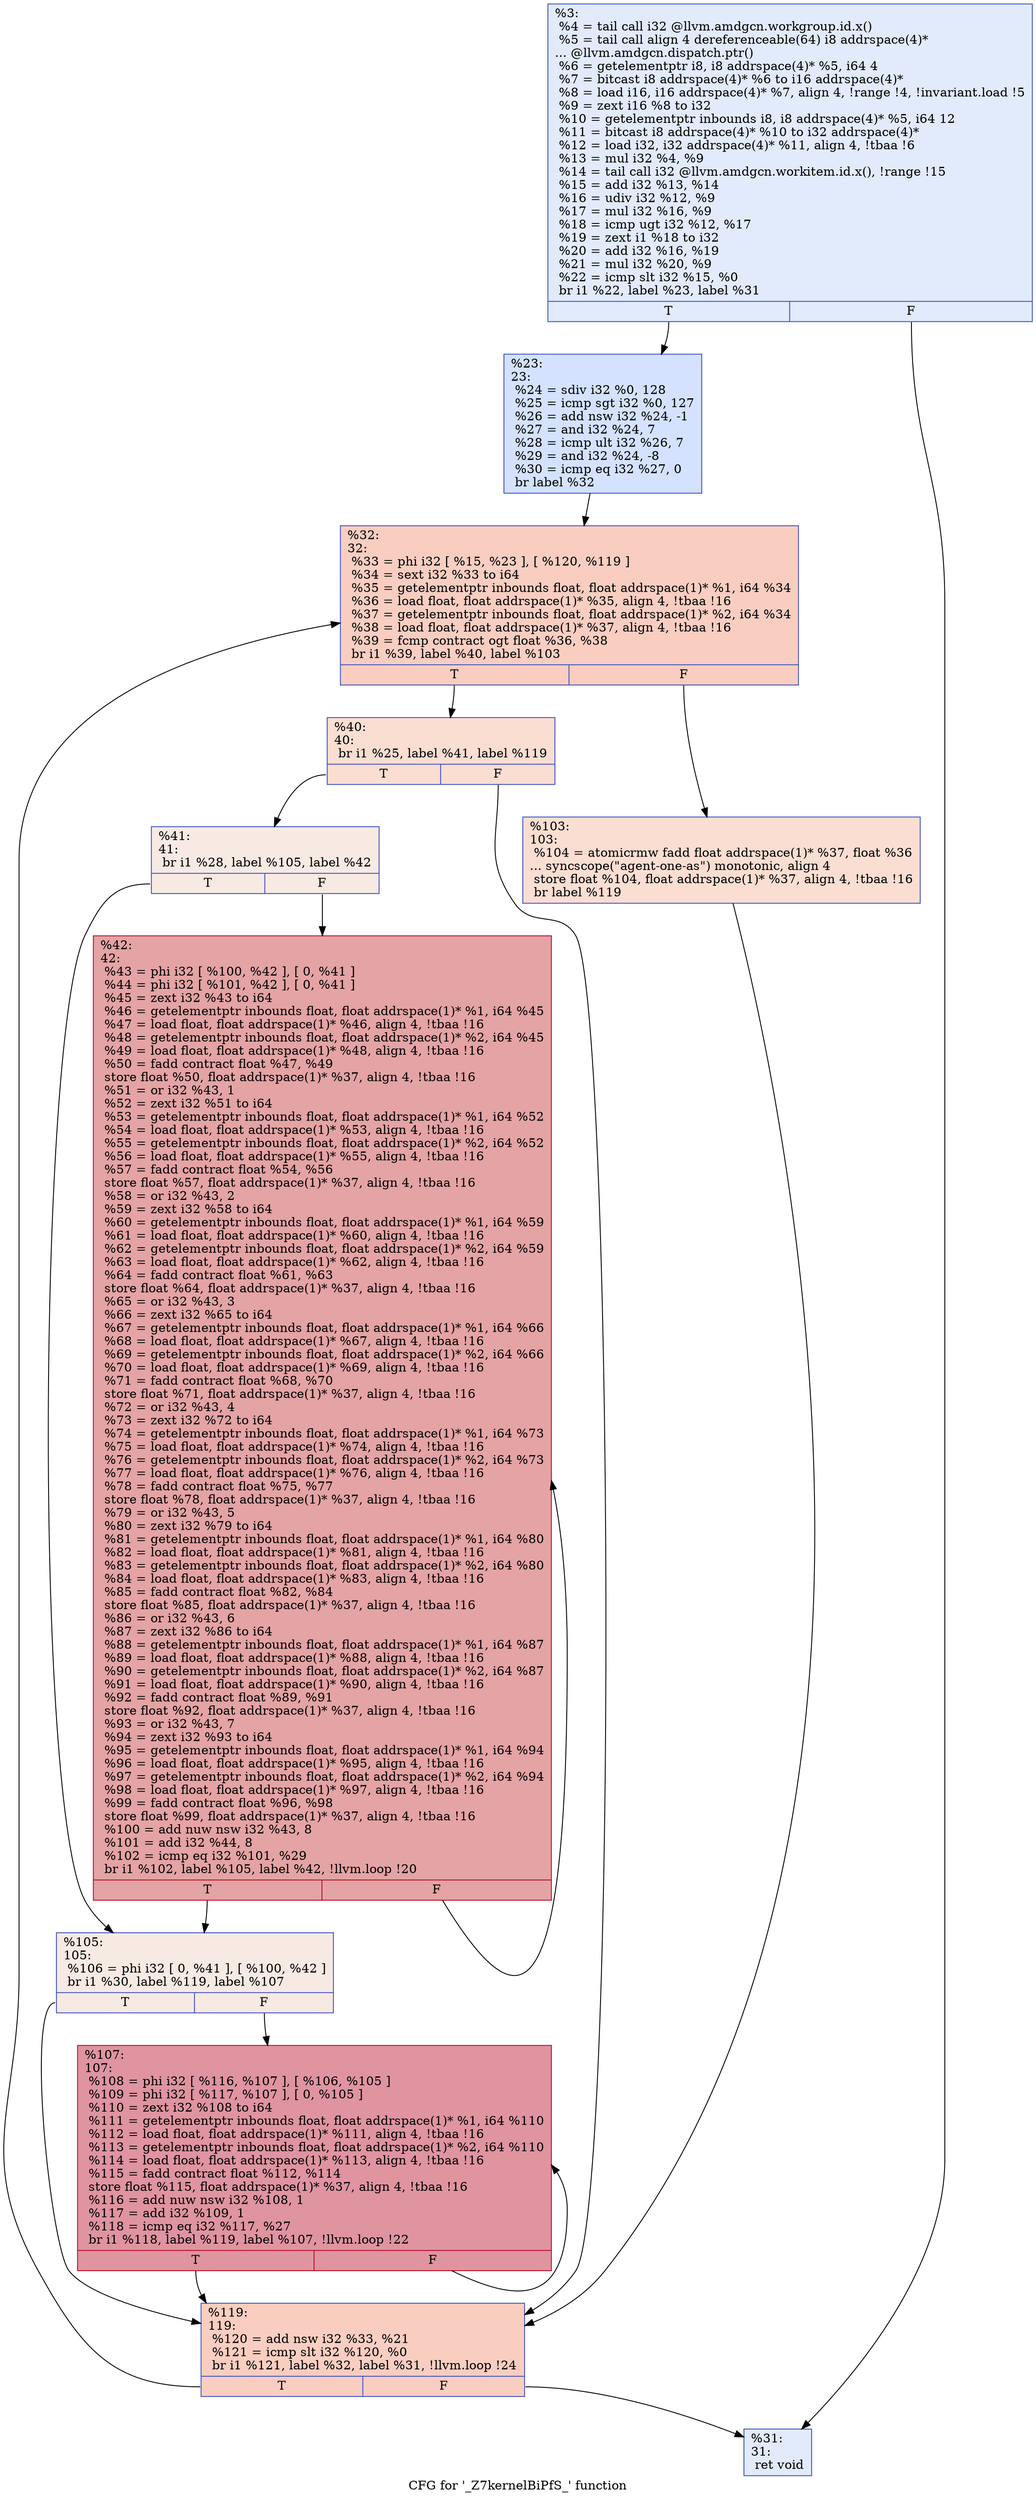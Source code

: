 digraph "CFG for '_Z7kernelBiPfS_' function" {
	label="CFG for '_Z7kernelBiPfS_' function";

	Node0x61aa860 [shape=record,color="#3d50c3ff", style=filled, fillcolor="#bbd1f870",label="{%3:\l  %4 = tail call i32 @llvm.amdgcn.workgroup.id.x()\l  %5 = tail call align 4 dereferenceable(64) i8 addrspace(4)*\l... @llvm.amdgcn.dispatch.ptr()\l  %6 = getelementptr i8, i8 addrspace(4)* %5, i64 4\l  %7 = bitcast i8 addrspace(4)* %6 to i16 addrspace(4)*\l  %8 = load i16, i16 addrspace(4)* %7, align 4, !range !4, !invariant.load !5\l  %9 = zext i16 %8 to i32\l  %10 = getelementptr inbounds i8, i8 addrspace(4)* %5, i64 12\l  %11 = bitcast i8 addrspace(4)* %10 to i32 addrspace(4)*\l  %12 = load i32, i32 addrspace(4)* %11, align 4, !tbaa !6\l  %13 = mul i32 %4, %9\l  %14 = tail call i32 @llvm.amdgcn.workitem.id.x(), !range !15\l  %15 = add i32 %13, %14\l  %16 = udiv i32 %12, %9\l  %17 = mul i32 %16, %9\l  %18 = icmp ugt i32 %12, %17\l  %19 = zext i1 %18 to i32\l  %20 = add i32 %16, %19\l  %21 = mul i32 %20, %9\l  %22 = icmp slt i32 %15, %0\l  br i1 %22, label %23, label %31\l|{<s0>T|<s1>F}}"];
	Node0x61aa860:s0 -> Node0x61ace20;
	Node0x61aa860:s1 -> Node0x61aceb0;
	Node0x61ace20 [shape=record,color="#3d50c3ff", style=filled, fillcolor="#9ebeff70",label="{%23:\l23:                                               \l  %24 = sdiv i32 %0, 128\l  %25 = icmp sgt i32 %0, 127\l  %26 = add nsw i32 %24, -1\l  %27 = and i32 %24, 7\l  %28 = icmp ult i32 %26, 7\l  %29 = and i32 %24, -8\l  %30 = icmp eq i32 %27, 0\l  br label %32\l}"];
	Node0x61ace20 -> Node0x61ad4d0;
	Node0x61aceb0 [shape=record,color="#3d50c3ff", style=filled, fillcolor="#bbd1f870",label="{%31:\l31:                                               \l  ret void\l}"];
	Node0x61ad4d0 [shape=record,color="#3d50c3ff", style=filled, fillcolor="#f2907270",label="{%32:\l32:                                               \l  %33 = phi i32 [ %15, %23 ], [ %120, %119 ]\l  %34 = sext i32 %33 to i64\l  %35 = getelementptr inbounds float, float addrspace(1)* %1, i64 %34\l  %36 = load float, float addrspace(1)* %35, align 4, !tbaa !16\l  %37 = getelementptr inbounds float, float addrspace(1)* %2, i64 %34\l  %38 = load float, float addrspace(1)* %37, align 4, !tbaa !16\l  %39 = fcmp contract ogt float %36, %38\l  br i1 %39, label %40, label %103\l|{<s0>T|<s1>F}}"];
	Node0x61ad4d0:s0 -> Node0x61ae2c0;
	Node0x61ad4d0:s1 -> Node0x61ae310;
	Node0x61ae2c0 [shape=record,color="#3d50c3ff", style=filled, fillcolor="#f7b59970",label="{%40:\l40:                                               \l  br i1 %25, label %41, label %119\l|{<s0>T|<s1>F}}"];
	Node0x61ae2c0:s0 -> Node0x61ae450;
	Node0x61ae2c0:s1 -> Node0x61aca90;
	Node0x61ae450 [shape=record,color="#3d50c3ff", style=filled, fillcolor="#eed0c070",label="{%41:\l41:                                               \l  br i1 %28, label %105, label %42\l|{<s0>T|<s1>F}}"];
	Node0x61ae450:s0 -> Node0x61ae550;
	Node0x61ae450:s1 -> Node0x61ae5a0;
	Node0x61ae5a0 [shape=record,color="#b70d28ff", style=filled, fillcolor="#c32e3170",label="{%42:\l42:                                               \l  %43 = phi i32 [ %100, %42 ], [ 0, %41 ]\l  %44 = phi i32 [ %101, %42 ], [ 0, %41 ]\l  %45 = zext i32 %43 to i64\l  %46 = getelementptr inbounds float, float addrspace(1)* %1, i64 %45\l  %47 = load float, float addrspace(1)* %46, align 4, !tbaa !16\l  %48 = getelementptr inbounds float, float addrspace(1)* %2, i64 %45\l  %49 = load float, float addrspace(1)* %48, align 4, !tbaa !16\l  %50 = fadd contract float %47, %49\l  store float %50, float addrspace(1)* %37, align 4, !tbaa !16\l  %51 = or i32 %43, 1\l  %52 = zext i32 %51 to i64\l  %53 = getelementptr inbounds float, float addrspace(1)* %1, i64 %52\l  %54 = load float, float addrspace(1)* %53, align 4, !tbaa !16\l  %55 = getelementptr inbounds float, float addrspace(1)* %2, i64 %52\l  %56 = load float, float addrspace(1)* %55, align 4, !tbaa !16\l  %57 = fadd contract float %54, %56\l  store float %57, float addrspace(1)* %37, align 4, !tbaa !16\l  %58 = or i32 %43, 2\l  %59 = zext i32 %58 to i64\l  %60 = getelementptr inbounds float, float addrspace(1)* %1, i64 %59\l  %61 = load float, float addrspace(1)* %60, align 4, !tbaa !16\l  %62 = getelementptr inbounds float, float addrspace(1)* %2, i64 %59\l  %63 = load float, float addrspace(1)* %62, align 4, !tbaa !16\l  %64 = fadd contract float %61, %63\l  store float %64, float addrspace(1)* %37, align 4, !tbaa !16\l  %65 = or i32 %43, 3\l  %66 = zext i32 %65 to i64\l  %67 = getelementptr inbounds float, float addrspace(1)* %1, i64 %66\l  %68 = load float, float addrspace(1)* %67, align 4, !tbaa !16\l  %69 = getelementptr inbounds float, float addrspace(1)* %2, i64 %66\l  %70 = load float, float addrspace(1)* %69, align 4, !tbaa !16\l  %71 = fadd contract float %68, %70\l  store float %71, float addrspace(1)* %37, align 4, !tbaa !16\l  %72 = or i32 %43, 4\l  %73 = zext i32 %72 to i64\l  %74 = getelementptr inbounds float, float addrspace(1)* %1, i64 %73\l  %75 = load float, float addrspace(1)* %74, align 4, !tbaa !16\l  %76 = getelementptr inbounds float, float addrspace(1)* %2, i64 %73\l  %77 = load float, float addrspace(1)* %76, align 4, !tbaa !16\l  %78 = fadd contract float %75, %77\l  store float %78, float addrspace(1)* %37, align 4, !tbaa !16\l  %79 = or i32 %43, 5\l  %80 = zext i32 %79 to i64\l  %81 = getelementptr inbounds float, float addrspace(1)* %1, i64 %80\l  %82 = load float, float addrspace(1)* %81, align 4, !tbaa !16\l  %83 = getelementptr inbounds float, float addrspace(1)* %2, i64 %80\l  %84 = load float, float addrspace(1)* %83, align 4, !tbaa !16\l  %85 = fadd contract float %82, %84\l  store float %85, float addrspace(1)* %37, align 4, !tbaa !16\l  %86 = or i32 %43, 6\l  %87 = zext i32 %86 to i64\l  %88 = getelementptr inbounds float, float addrspace(1)* %1, i64 %87\l  %89 = load float, float addrspace(1)* %88, align 4, !tbaa !16\l  %90 = getelementptr inbounds float, float addrspace(1)* %2, i64 %87\l  %91 = load float, float addrspace(1)* %90, align 4, !tbaa !16\l  %92 = fadd contract float %89, %91\l  store float %92, float addrspace(1)* %37, align 4, !tbaa !16\l  %93 = or i32 %43, 7\l  %94 = zext i32 %93 to i64\l  %95 = getelementptr inbounds float, float addrspace(1)* %1, i64 %94\l  %96 = load float, float addrspace(1)* %95, align 4, !tbaa !16\l  %97 = getelementptr inbounds float, float addrspace(1)* %2, i64 %94\l  %98 = load float, float addrspace(1)* %97, align 4, !tbaa !16\l  %99 = fadd contract float %96, %98\l  store float %99, float addrspace(1)* %37, align 4, !tbaa !16\l  %100 = add nuw nsw i32 %43, 8\l  %101 = add i32 %44, 8\l  %102 = icmp eq i32 %101, %29\l  br i1 %102, label %105, label %42, !llvm.loop !20\l|{<s0>T|<s1>F}}"];
	Node0x61ae5a0:s0 -> Node0x61ae550;
	Node0x61ae5a0:s1 -> Node0x61ae5a0;
	Node0x61ae310 [shape=record,color="#3d50c3ff", style=filled, fillcolor="#f7b59970",label="{%103:\l103:                                              \l  %104 = atomicrmw fadd float addrspace(1)* %37, float %36\l... syncscope(\"agent-one-as\") monotonic, align 4\l  store float %104, float addrspace(1)* %37, align 4, !tbaa !16\l  br label %119\l}"];
	Node0x61ae310 -> Node0x61aca90;
	Node0x61ae550 [shape=record,color="#3d50c3ff", style=filled, fillcolor="#eed0c070",label="{%105:\l105:                                              \l  %106 = phi i32 [ 0, %41 ], [ %100, %42 ]\l  br i1 %30, label %119, label %107\l|{<s0>T|<s1>F}}"];
	Node0x61ae550:s0 -> Node0x61aca90;
	Node0x61ae550:s1 -> Node0x61b1310;
	Node0x61b1310 [shape=record,color="#b70d28ff", style=filled, fillcolor="#b70d2870",label="{%107:\l107:                                              \l  %108 = phi i32 [ %116, %107 ], [ %106, %105 ]\l  %109 = phi i32 [ %117, %107 ], [ 0, %105 ]\l  %110 = zext i32 %108 to i64\l  %111 = getelementptr inbounds float, float addrspace(1)* %1, i64 %110\l  %112 = load float, float addrspace(1)* %111, align 4, !tbaa !16\l  %113 = getelementptr inbounds float, float addrspace(1)* %2, i64 %110\l  %114 = load float, float addrspace(1)* %113, align 4, !tbaa !16\l  %115 = fadd contract float %112, %114\l  store float %115, float addrspace(1)* %37, align 4, !tbaa !16\l  %116 = add nuw nsw i32 %108, 1\l  %117 = add i32 %109, 1\l  %118 = icmp eq i32 %117, %27\l  br i1 %118, label %119, label %107, !llvm.loop !22\l|{<s0>T|<s1>F}}"];
	Node0x61b1310:s0 -> Node0x61aca90;
	Node0x61b1310:s1 -> Node0x61b1310;
	Node0x61aca90 [shape=record,color="#3d50c3ff", style=filled, fillcolor="#f2907270",label="{%119:\l119:                                              \l  %120 = add nsw i32 %33, %21\l  %121 = icmp slt i32 %120, %0\l  br i1 %121, label %32, label %31, !llvm.loop !24\l|{<s0>T|<s1>F}}"];
	Node0x61aca90:s0 -> Node0x61ad4d0;
	Node0x61aca90:s1 -> Node0x61aceb0;
}
